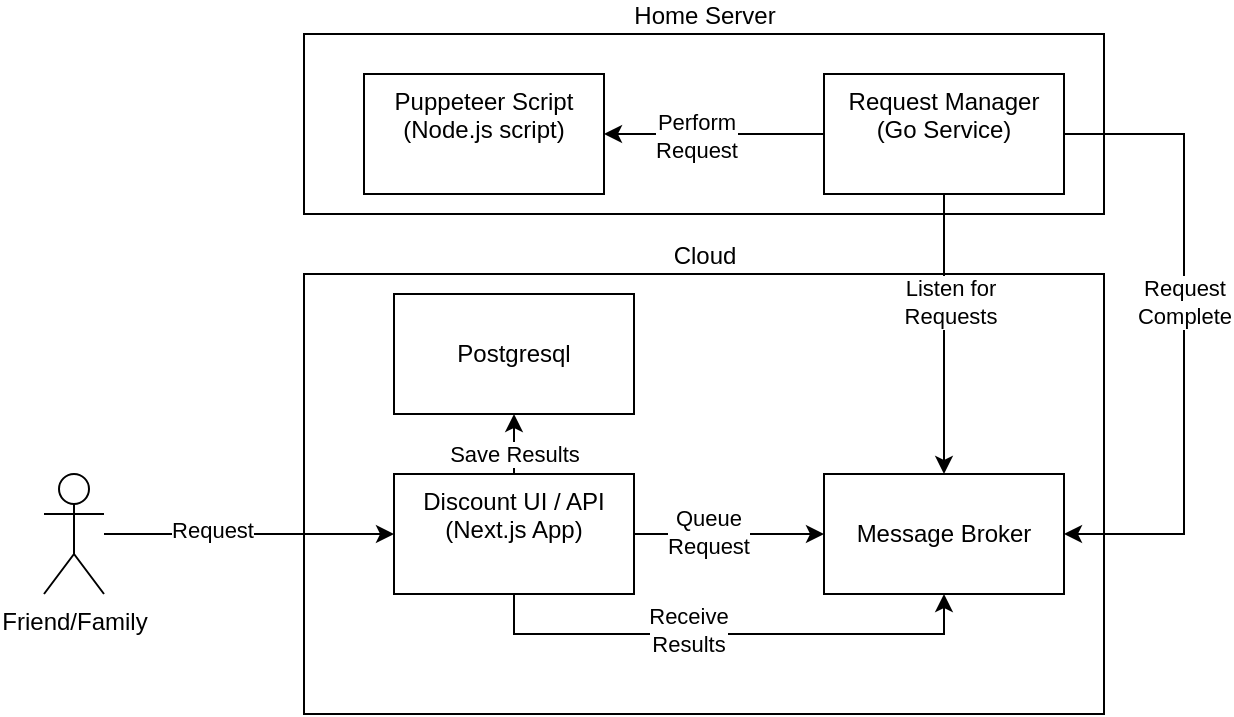 <mxfile version="24.0.4" type="github">
  <diagram name="Page-1" id="UyL3CeQKW412h0tYAmzk">
    <mxGraphModel dx="954" dy="615" grid="1" gridSize="10" guides="1" tooltips="1" connect="1" arrows="1" fold="1" page="1" pageScale="1" pageWidth="850" pageHeight="1100" math="0" shadow="0">
      <root>
        <mxCell id="0" />
        <mxCell id="1" parent="0" />
        <mxCell id="iQPxwNTjGO4arm5l4PLw-21" value="Home Server" style="verticalLabelPosition=top;verticalAlign=bottom;html=1;shape=mxgraph.basic.rect;fillColor2=none;strokeWidth=1;size=20;indent=5;fillColor=none;horizontal=1;labelPosition=center;align=center;" vertex="1" parent="1">
          <mxGeometry x="350" y="90" width="400" height="90" as="geometry" />
        </mxCell>
        <mxCell id="iQPxwNTjGO4arm5l4PLw-1" value="Cloud" style="verticalLabelPosition=top;verticalAlign=bottom;html=1;shape=mxgraph.basic.rect;fillColor2=none;strokeWidth=1;size=20;indent=5;fillColor=none;horizontal=1;labelPosition=center;align=center;" vertex="1" parent="1">
          <mxGeometry x="350" y="210" width="400" height="220" as="geometry" />
        </mxCell>
        <mxCell id="iQPxwNTjGO4arm5l4PLw-2" value="" style="edgeStyle=orthogonalEdgeStyle;rounded=0;orthogonalLoop=1;jettySize=auto;html=1;" edge="1" parent="1" source="iQPxwNTjGO4arm5l4PLw-4" target="iQPxwNTjGO4arm5l4PLw-9">
          <mxGeometry relative="1" as="geometry" />
        </mxCell>
        <mxCell id="iQPxwNTjGO4arm5l4PLw-3" value="Request" style="edgeLabel;html=1;align=center;verticalAlign=middle;resizable=0;points=[];" vertex="1" connectable="0" parent="iQPxwNTjGO4arm5l4PLw-2">
          <mxGeometry x="-0.256" y="2" relative="1" as="geometry">
            <mxPoint as="offset" />
          </mxGeometry>
        </mxCell>
        <mxCell id="iQPxwNTjGO4arm5l4PLw-4" value="Friend/Family" style="shape=umlActor;verticalLabelPosition=bottom;verticalAlign=top;html=1;outlineConnect=0;" vertex="1" parent="1">
          <mxGeometry x="220" y="310" width="30" height="60" as="geometry" />
        </mxCell>
        <mxCell id="iQPxwNTjGO4arm5l4PLw-19" style="edgeStyle=orthogonalEdgeStyle;rounded=0;orthogonalLoop=1;jettySize=auto;html=1;entryX=0;entryY=0.5;entryDx=0;entryDy=0;" edge="1" parent="1" source="iQPxwNTjGO4arm5l4PLw-9" target="iQPxwNTjGO4arm5l4PLw-16">
          <mxGeometry relative="1" as="geometry" />
        </mxCell>
        <mxCell id="iQPxwNTjGO4arm5l4PLw-20" value="Queue&lt;div&gt;Request&lt;/div&gt;" style="edgeLabel;html=1;align=center;verticalAlign=middle;resizable=0;points=[];" vertex="1" connectable="0" parent="iQPxwNTjGO4arm5l4PLw-19">
          <mxGeometry x="-0.224" y="1" relative="1" as="geometry">
            <mxPoint as="offset" />
          </mxGeometry>
        </mxCell>
        <mxCell id="iQPxwNTjGO4arm5l4PLw-37" style="edgeStyle=orthogonalEdgeStyle;rounded=0;orthogonalLoop=1;jettySize=auto;html=1;entryX=0.5;entryY=1;entryDx=0;entryDy=0;" edge="1" parent="1" source="iQPxwNTjGO4arm5l4PLw-9" target="iQPxwNTjGO4arm5l4PLw-16">
          <mxGeometry relative="1" as="geometry">
            <Array as="points">
              <mxPoint x="455" y="390" />
              <mxPoint x="670" y="390" />
            </Array>
          </mxGeometry>
        </mxCell>
        <mxCell id="iQPxwNTjGO4arm5l4PLw-38" value="Receive&lt;br&gt;Results" style="edgeLabel;html=1;align=center;verticalAlign=middle;resizable=0;points=[];" vertex="1" connectable="0" parent="iQPxwNTjGO4arm5l4PLw-37">
          <mxGeometry x="-0.161" y="2" relative="1" as="geometry">
            <mxPoint as="offset" />
          </mxGeometry>
        </mxCell>
        <mxCell id="iQPxwNTjGO4arm5l4PLw-39" style="edgeStyle=orthogonalEdgeStyle;rounded=0;orthogonalLoop=1;jettySize=auto;html=1;entryX=0.5;entryY=1;entryDx=0;entryDy=0;" edge="1" parent="1" source="iQPxwNTjGO4arm5l4PLw-9" target="iQPxwNTjGO4arm5l4PLw-31">
          <mxGeometry relative="1" as="geometry" />
        </mxCell>
        <mxCell id="iQPxwNTjGO4arm5l4PLw-40" value="Save Results" style="edgeLabel;html=1;align=center;verticalAlign=middle;resizable=0;points=[];" vertex="1" connectable="0" parent="iQPxwNTjGO4arm5l4PLw-39">
          <mxGeometry x="0.76" y="-2" relative="1" as="geometry">
            <mxPoint x="-2" y="14" as="offset" />
          </mxGeometry>
        </mxCell>
        <mxCell id="iQPxwNTjGO4arm5l4PLw-9" value="Discount UI / API&lt;div&gt;(Next.js App)&lt;/div&gt;" style="whiteSpace=wrap;html=1;verticalAlign=top;" vertex="1" parent="1">
          <mxGeometry x="395" y="310" width="120" height="60" as="geometry" />
        </mxCell>
        <mxCell id="iQPxwNTjGO4arm5l4PLw-12" value="Puppeteer Script&lt;br&gt;(Node.js script)" style="whiteSpace=wrap;html=1;verticalAlign=top;" vertex="1" parent="1">
          <mxGeometry x="380" y="110" width="120" height="60" as="geometry" />
        </mxCell>
        <mxCell id="iQPxwNTjGO4arm5l4PLw-16" value="Message Broker" style="rounded=0;whiteSpace=wrap;html=1;" vertex="1" parent="1">
          <mxGeometry x="610" y="310" width="120" height="60" as="geometry" />
        </mxCell>
        <mxCell id="iQPxwNTjGO4arm5l4PLw-23" style="edgeStyle=orthogonalEdgeStyle;rounded=0;orthogonalLoop=1;jettySize=auto;html=1;entryX=0.5;entryY=0;entryDx=0;entryDy=0;" edge="1" parent="1" source="iQPxwNTjGO4arm5l4PLw-22" target="iQPxwNTjGO4arm5l4PLw-16">
          <mxGeometry relative="1" as="geometry" />
        </mxCell>
        <mxCell id="iQPxwNTjGO4arm5l4PLw-26" value="Listen for&lt;br&gt;Requests" style="edgeLabel;html=1;align=center;verticalAlign=middle;resizable=0;points=[];" vertex="1" connectable="0" parent="iQPxwNTjGO4arm5l4PLw-23">
          <mxGeometry x="-0.229" y="3" relative="1" as="geometry">
            <mxPoint as="offset" />
          </mxGeometry>
        </mxCell>
        <mxCell id="iQPxwNTjGO4arm5l4PLw-24" style="edgeStyle=orthogonalEdgeStyle;rounded=0;orthogonalLoop=1;jettySize=auto;html=1;entryX=1;entryY=0.5;entryDx=0;entryDy=0;" edge="1" parent="1" source="iQPxwNTjGO4arm5l4PLw-22" target="iQPxwNTjGO4arm5l4PLw-12">
          <mxGeometry relative="1" as="geometry" />
        </mxCell>
        <mxCell id="iQPxwNTjGO4arm5l4PLw-25" value="Perform&lt;br&gt;Request" style="edgeLabel;html=1;align=center;verticalAlign=middle;resizable=0;points=[];" vertex="1" connectable="0" parent="iQPxwNTjGO4arm5l4PLw-24">
          <mxGeometry x="0.164" y="1" relative="1" as="geometry">
            <mxPoint as="offset" />
          </mxGeometry>
        </mxCell>
        <mxCell id="iQPxwNTjGO4arm5l4PLw-28" style="edgeStyle=orthogonalEdgeStyle;rounded=0;orthogonalLoop=1;jettySize=auto;html=1;entryX=1;entryY=0.5;entryDx=0;entryDy=0;" edge="1" parent="1" source="iQPxwNTjGO4arm5l4PLw-22" target="iQPxwNTjGO4arm5l4PLw-16">
          <mxGeometry relative="1" as="geometry">
            <Array as="points">
              <mxPoint x="790" y="140" />
              <mxPoint x="790" y="340" />
            </Array>
          </mxGeometry>
        </mxCell>
        <mxCell id="iQPxwNTjGO4arm5l4PLw-29" value="Request&lt;br&gt;Complete" style="edgeLabel;html=1;align=center;verticalAlign=middle;resizable=0;points=[];" vertex="1" connectable="0" parent="iQPxwNTjGO4arm5l4PLw-28">
          <mxGeometry x="-0.1" relative="1" as="geometry">
            <mxPoint as="offset" />
          </mxGeometry>
        </mxCell>
        <mxCell id="iQPxwNTjGO4arm5l4PLw-22" value="Request Manager&lt;br&gt;(Go Service)" style="whiteSpace=wrap;html=1;verticalAlign=top;" vertex="1" parent="1">
          <mxGeometry x="610" y="110" width="120" height="60" as="geometry" />
        </mxCell>
        <mxCell id="iQPxwNTjGO4arm5l4PLw-31" value="Postgresql" style="rounded=0;whiteSpace=wrap;html=1;" vertex="1" parent="1">
          <mxGeometry x="395" y="220" width="120" height="60" as="geometry" />
        </mxCell>
      </root>
    </mxGraphModel>
  </diagram>
</mxfile>
